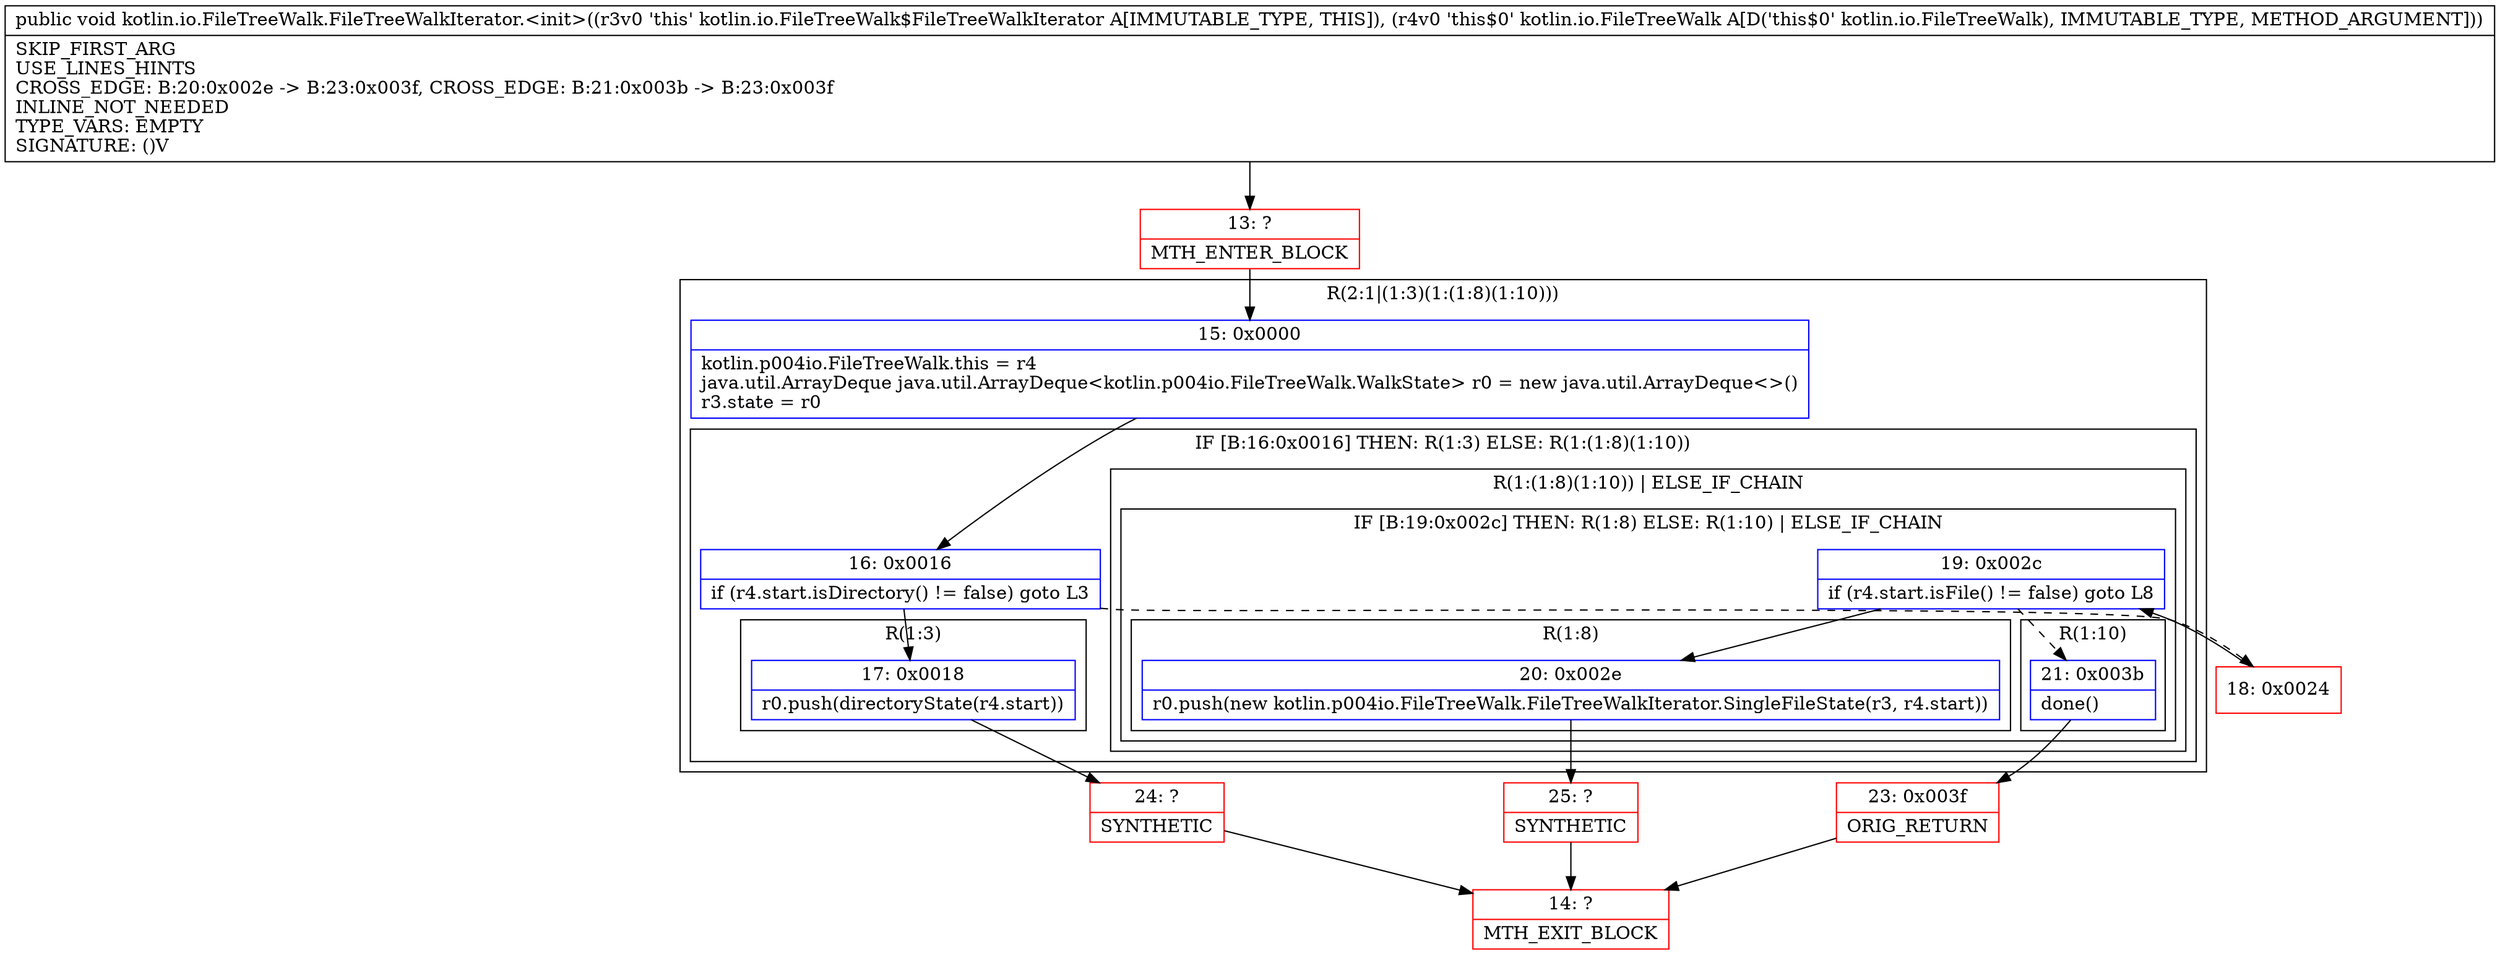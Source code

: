 digraph "CFG forkotlin.io.FileTreeWalk.FileTreeWalkIterator.\<init\>(Lkotlin\/io\/FileTreeWalk;)V" {
subgraph cluster_Region_981114454 {
label = "R(2:1|(1:3)(1:(1:8)(1:10)))";
node [shape=record,color=blue];
Node_15 [shape=record,label="{15\:\ 0x0000|kotlin.p004io.FileTreeWalk.this = r4\ljava.util.ArrayDeque java.util.ArrayDeque\<kotlin.p004io.FileTreeWalk.WalkState\> r0 = new java.util.ArrayDeque\<\>()\lr3.state = r0\l}"];
subgraph cluster_IfRegion_661043760 {
label = "IF [B:16:0x0016] THEN: R(1:3) ELSE: R(1:(1:8)(1:10))";
node [shape=record,color=blue];
Node_16 [shape=record,label="{16\:\ 0x0016|if (r4.start.isDirectory() != false) goto L3\l}"];
subgraph cluster_Region_102098439 {
label = "R(1:3)";
node [shape=record,color=blue];
Node_17 [shape=record,label="{17\:\ 0x0018|r0.push(directoryState(r4.start))\l}"];
}
subgraph cluster_Region_1065997535 {
label = "R(1:(1:8)(1:10)) | ELSE_IF_CHAIN\l";
node [shape=record,color=blue];
subgraph cluster_IfRegion_515530781 {
label = "IF [B:19:0x002c] THEN: R(1:8) ELSE: R(1:10) | ELSE_IF_CHAIN\l";
node [shape=record,color=blue];
Node_19 [shape=record,label="{19\:\ 0x002c|if (r4.start.isFile() != false) goto L8\l}"];
subgraph cluster_Region_1274185048 {
label = "R(1:8)";
node [shape=record,color=blue];
Node_20 [shape=record,label="{20\:\ 0x002e|r0.push(new kotlin.p004io.FileTreeWalk.FileTreeWalkIterator.SingleFileState(r3, r4.start))\l}"];
}
subgraph cluster_Region_1159288552 {
label = "R(1:10)";
node [shape=record,color=blue];
Node_21 [shape=record,label="{21\:\ 0x003b|done()\l}"];
}
}
}
}
}
Node_13 [shape=record,color=red,label="{13\:\ ?|MTH_ENTER_BLOCK\l}"];
Node_24 [shape=record,color=red,label="{24\:\ ?|SYNTHETIC\l}"];
Node_14 [shape=record,color=red,label="{14\:\ ?|MTH_EXIT_BLOCK\l}"];
Node_18 [shape=record,color=red,label="{18\:\ 0x0024}"];
Node_25 [shape=record,color=red,label="{25\:\ ?|SYNTHETIC\l}"];
Node_23 [shape=record,color=red,label="{23\:\ 0x003f|ORIG_RETURN\l}"];
MethodNode[shape=record,label="{public void kotlin.io.FileTreeWalk.FileTreeWalkIterator.\<init\>((r3v0 'this' kotlin.io.FileTreeWalk$FileTreeWalkIterator A[IMMUTABLE_TYPE, THIS]), (r4v0 'this$0' kotlin.io.FileTreeWalk A[D('this$0' kotlin.io.FileTreeWalk), IMMUTABLE_TYPE, METHOD_ARGUMENT]))  | SKIP_FIRST_ARG\lUSE_LINES_HINTS\lCROSS_EDGE: B:20:0x002e \-\> B:23:0x003f, CROSS_EDGE: B:21:0x003b \-\> B:23:0x003f\lINLINE_NOT_NEEDED\lTYPE_VARS: EMPTY\lSIGNATURE: ()V\l}"];
MethodNode -> Node_13;Node_15 -> Node_16;
Node_16 -> Node_17;
Node_16 -> Node_18[style=dashed];
Node_17 -> Node_24;
Node_19 -> Node_20;
Node_19 -> Node_21[style=dashed];
Node_20 -> Node_25;
Node_21 -> Node_23;
Node_13 -> Node_15;
Node_24 -> Node_14;
Node_18 -> Node_19;
Node_25 -> Node_14;
Node_23 -> Node_14;
}

